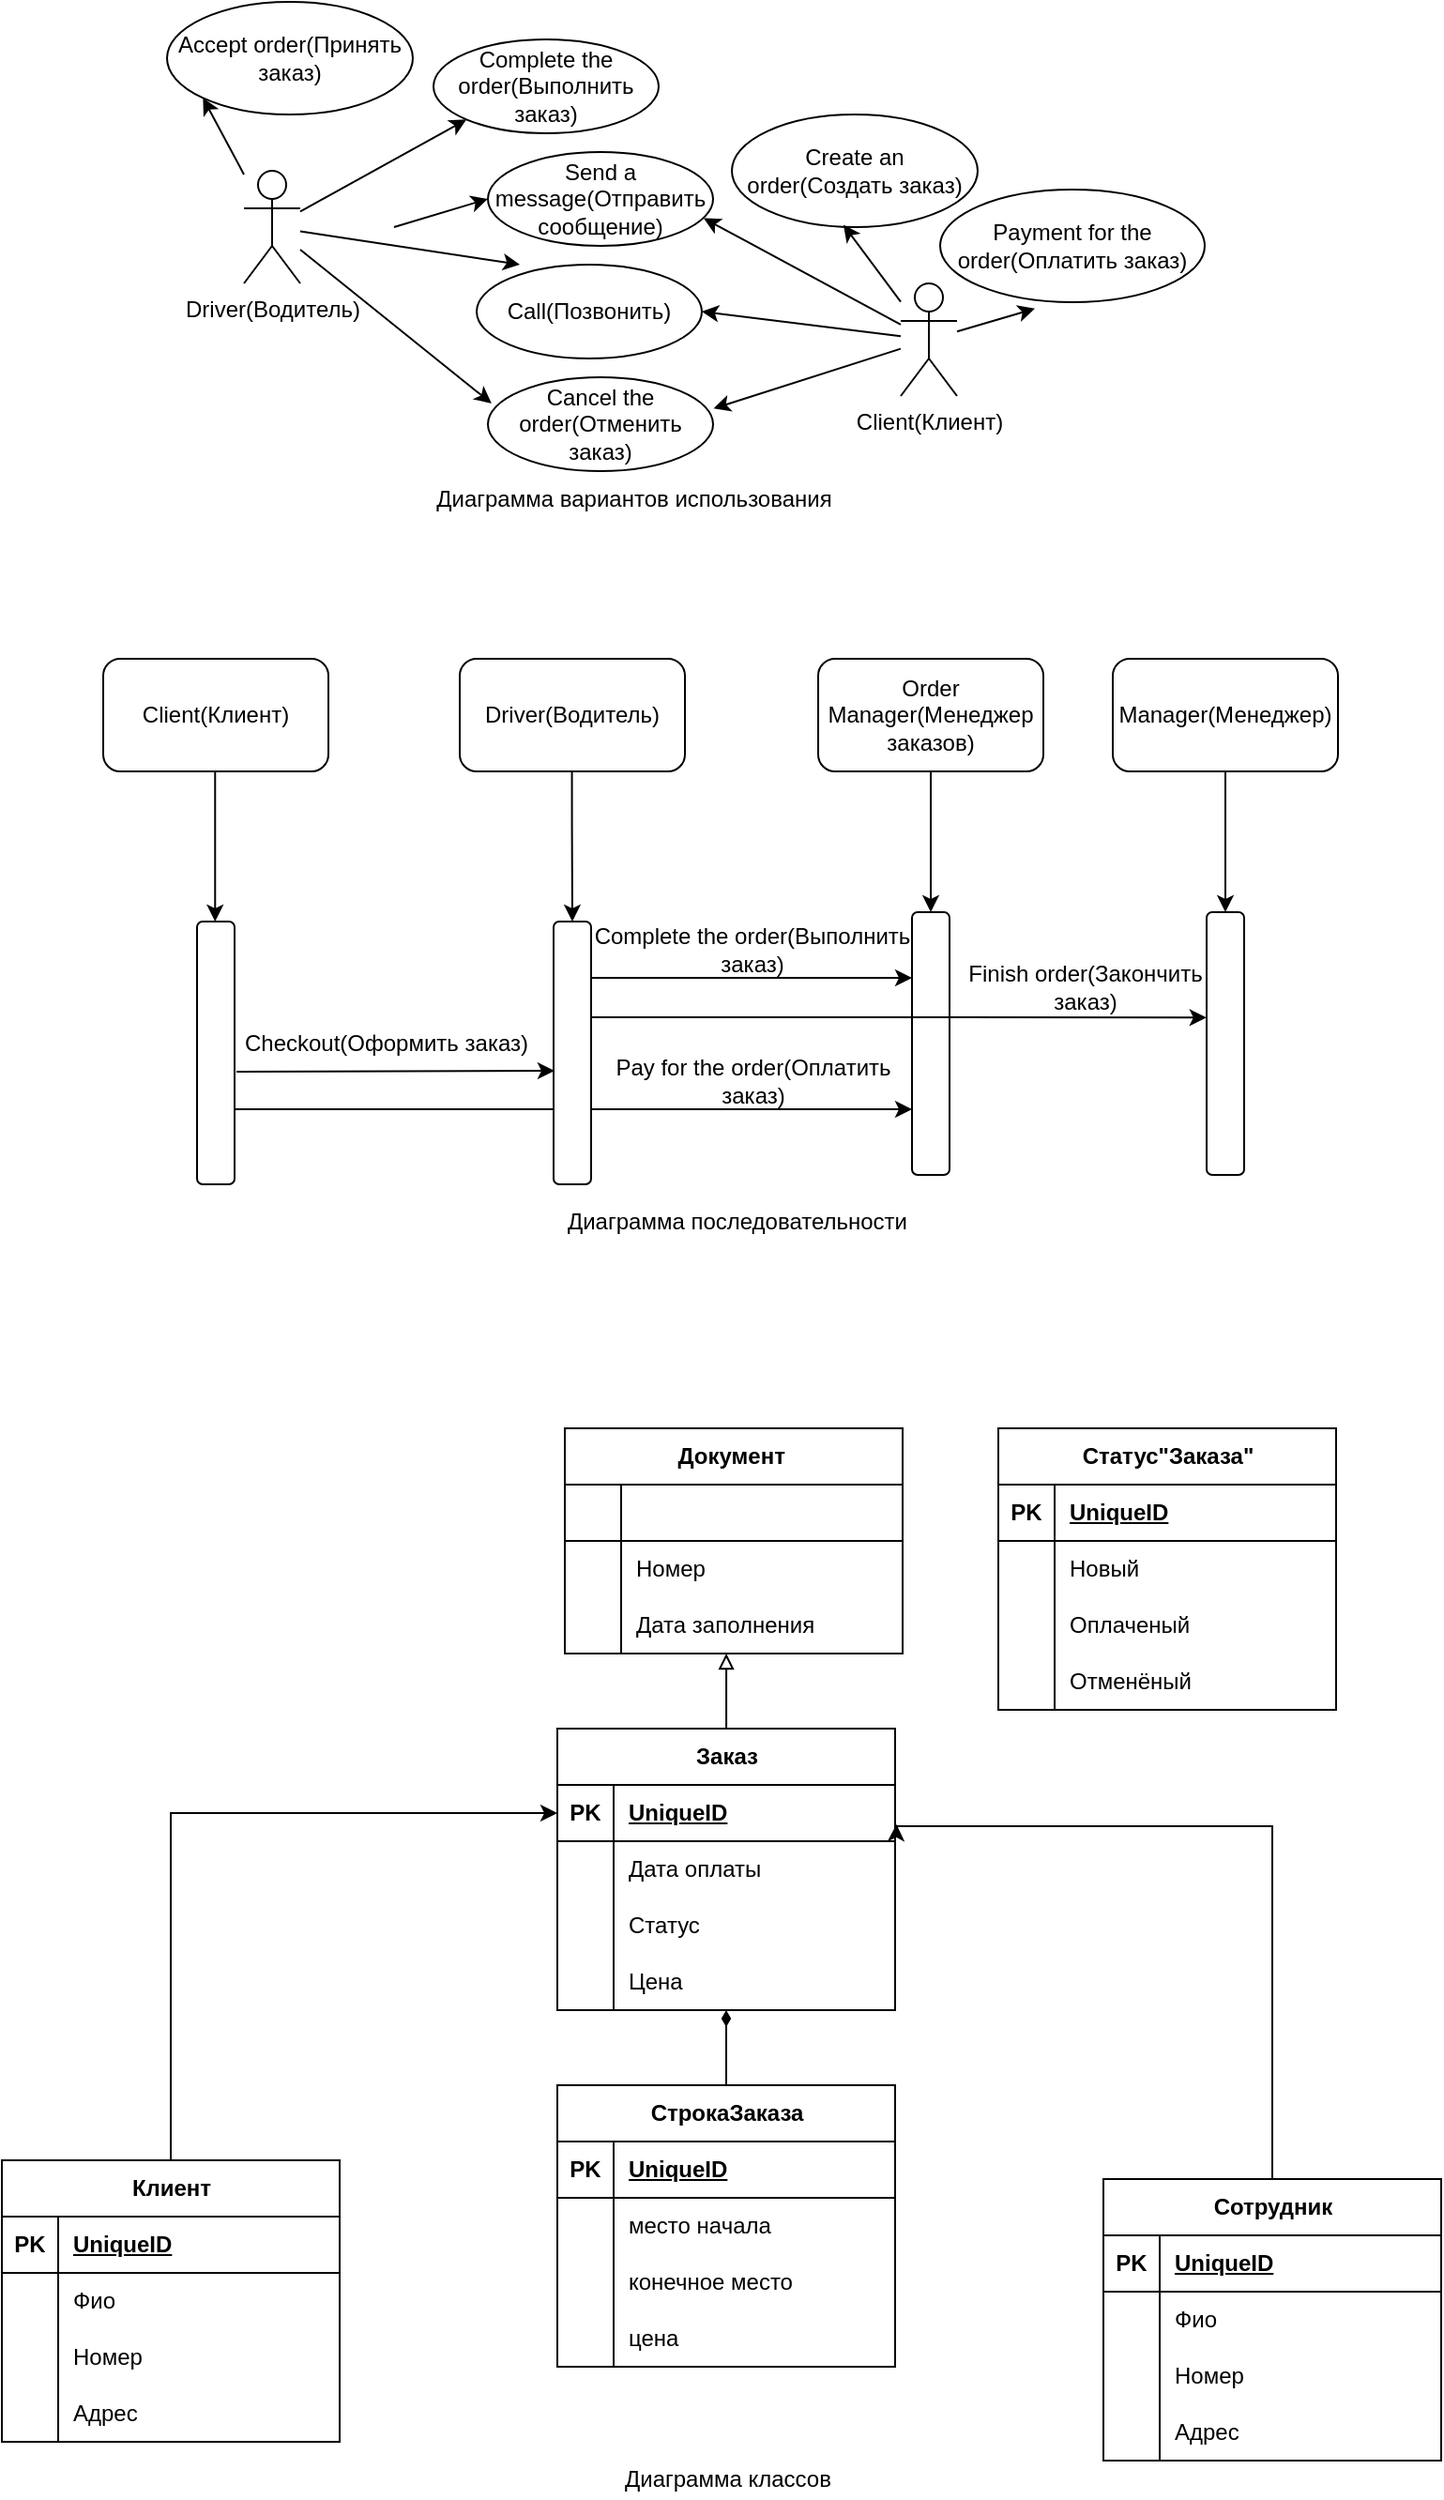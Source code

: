 <mxfile version="22.1.2" type="device">
  <diagram name="Страница — 1" id="RobMiZ-bOQ7rdP7qLN_0">
    <mxGraphModel dx="4200" dy="2264" grid="1" gridSize="10" guides="1" tooltips="1" connect="1" arrows="1" fold="1" page="1" pageScale="1" pageWidth="827" pageHeight="1169" math="0" shadow="0">
      <root>
        <mxCell id="0" />
        <mxCell id="1" parent="0" />
        <mxCell id="x8Sbtwd1SYY9ZmLCzbeD-8" style="rounded=0;orthogonalLoop=1;jettySize=auto;html=1;entryX=0;entryY=0.5;entryDx=0;entryDy=0;" parent="1" target="x8Sbtwd1SYY9ZmLCzbeD-6" edge="1">
          <mxGeometry relative="1" as="geometry">
            <mxPoint x="289" y="200" as="targetPoint" />
            <mxPoint x="239" y="250" as="sourcePoint" />
          </mxGeometry>
        </mxCell>
        <mxCell id="x8Sbtwd1SYY9ZmLCzbeD-10" style="rounded=0;orthogonalLoop=1;jettySize=auto;html=1;entryX=0.192;entryY=0;entryDx=0;entryDy=0;entryPerimeter=0;" parent="1" source="x8Sbtwd1SYY9ZmLCzbeD-1" target="x8Sbtwd1SYY9ZmLCzbeD-7" edge="1">
          <mxGeometry relative="1" as="geometry">
            <mxPoint x="279" y="260" as="targetPoint" />
          </mxGeometry>
        </mxCell>
        <mxCell id="x8Sbtwd1SYY9ZmLCzbeD-14" style="rounded=0;orthogonalLoop=1;jettySize=auto;html=1;entryX=0;entryY=1;entryDx=0;entryDy=0;" parent="1" source="x8Sbtwd1SYY9ZmLCzbeD-1" target="x8Sbtwd1SYY9ZmLCzbeD-13" edge="1">
          <mxGeometry relative="1" as="geometry">
            <mxPoint x="224.0" y="150" as="targetPoint" />
          </mxGeometry>
        </mxCell>
        <mxCell id="x8Sbtwd1SYY9ZmLCzbeD-17" style="rounded=0;orthogonalLoop=1;jettySize=auto;html=1;entryX=0;entryY=1;entryDx=0;entryDy=0;" parent="1" source="x8Sbtwd1SYY9ZmLCzbeD-1" target="x8Sbtwd1SYY9ZmLCzbeD-16" edge="1">
          <mxGeometry relative="1" as="geometry">
            <mxPoint x="224.0" y="120" as="targetPoint" />
          </mxGeometry>
        </mxCell>
        <mxCell id="x8Sbtwd1SYY9ZmLCzbeD-24" style="rounded=0;orthogonalLoop=1;jettySize=auto;html=1;entryX=0.016;entryY=0.278;entryDx=0;entryDy=0;entryPerimeter=0;" parent="1" source="x8Sbtwd1SYY9ZmLCzbeD-1" target="x8Sbtwd1SYY9ZmLCzbeD-22" edge="1">
          <mxGeometry relative="1" as="geometry">
            <mxPoint x="224.0" y="360" as="targetPoint" />
          </mxGeometry>
        </mxCell>
        <mxCell id="x8Sbtwd1SYY9ZmLCzbeD-1" value="Driver(Водитель)" style="shape=umlActor;verticalLabelPosition=bottom;verticalAlign=top;html=1;outlineConnect=0;" parent="1" vertex="1">
          <mxGeometry x="159" y="220" width="30" height="60" as="geometry" />
        </mxCell>
        <mxCell id="x8Sbtwd1SYY9ZmLCzbeD-11" style="rounded=0;orthogonalLoop=1;jettySize=auto;html=1;entryX=1;entryY=0.5;entryDx=0;entryDy=0;" parent="1" source="x8Sbtwd1SYY9ZmLCzbeD-2" target="x8Sbtwd1SYY9ZmLCzbeD-7" edge="1">
          <mxGeometry relative="1" as="geometry">
            <mxPoint x="459" y="320" as="targetPoint" />
          </mxGeometry>
        </mxCell>
        <mxCell id="x8Sbtwd1SYY9ZmLCzbeD-12" style="rounded=0;orthogonalLoop=1;jettySize=auto;html=1;entryX=0.958;entryY=0.705;entryDx=0;entryDy=0;entryPerimeter=0;" parent="1" source="x8Sbtwd1SYY9ZmLCzbeD-2" target="x8Sbtwd1SYY9ZmLCzbeD-6" edge="1">
          <mxGeometry relative="1" as="geometry">
            <mxPoint x="479" y="250" as="targetPoint" />
          </mxGeometry>
        </mxCell>
        <mxCell id="x8Sbtwd1SYY9ZmLCzbeD-21" style="rounded=0;orthogonalLoop=1;jettySize=auto;html=1;entryX=0.358;entryY=1.057;entryDx=0;entryDy=0;entryPerimeter=0;" parent="1" source="x8Sbtwd1SYY9ZmLCzbeD-2" target="x8Sbtwd1SYY9ZmLCzbeD-20" edge="1">
          <mxGeometry relative="1" as="geometry">
            <mxPoint x="599" y="290.0" as="targetPoint" />
          </mxGeometry>
        </mxCell>
        <mxCell id="x8Sbtwd1SYY9ZmLCzbeD-23" style="rounded=0;orthogonalLoop=1;jettySize=auto;html=1;entryX=1.002;entryY=0.333;entryDx=0;entryDy=0;entryPerimeter=0;" parent="1" source="x8Sbtwd1SYY9ZmLCzbeD-2" target="x8Sbtwd1SYY9ZmLCzbeD-22" edge="1">
          <mxGeometry relative="1" as="geometry">
            <mxPoint x="439" y="370" as="targetPoint" />
          </mxGeometry>
        </mxCell>
        <mxCell id="x8Sbtwd1SYY9ZmLCzbeD-2" value="Client(Клиент)" style="shape=umlActor;verticalLabelPosition=bottom;verticalAlign=top;html=1;outlineConnect=0;" parent="1" vertex="1">
          <mxGeometry x="509" y="280" width="30" height="60" as="geometry" />
        </mxCell>
        <mxCell id="x8Sbtwd1SYY9ZmLCzbeD-6" value="Send a message(Отправить сообщение)" style="ellipse;whiteSpace=wrap;html=1;" parent="1" vertex="1">
          <mxGeometry x="289" y="210" width="120" height="50" as="geometry" />
        </mxCell>
        <mxCell id="x8Sbtwd1SYY9ZmLCzbeD-7" value="Call(Позвонить)" style="ellipse;whiteSpace=wrap;html=1;" parent="1" vertex="1">
          <mxGeometry x="283" y="270" width="120" height="50" as="geometry" />
        </mxCell>
        <mxCell id="x8Sbtwd1SYY9ZmLCzbeD-13" value="Complete the order(Выполнить заказ)" style="ellipse;whiteSpace=wrap;html=1;" parent="1" vertex="1">
          <mxGeometry x="260" y="150" width="120" height="50" as="geometry" />
        </mxCell>
        <mxCell id="x8Sbtwd1SYY9ZmLCzbeD-16" value="Accept order(Принять заказ)" style="ellipse;whiteSpace=wrap;html=1;" parent="1" vertex="1">
          <mxGeometry x="118" y="130" width="131" height="60" as="geometry" />
        </mxCell>
        <mxCell id="x8Sbtwd1SYY9ZmLCzbeD-18" value="Create an order(Создать заказ)" style="ellipse;whiteSpace=wrap;html=1;" parent="1" vertex="1">
          <mxGeometry x="419" y="190" width="131" height="60" as="geometry" />
        </mxCell>
        <mxCell id="x8Sbtwd1SYY9ZmLCzbeD-19" style="rounded=0;orthogonalLoop=1;jettySize=auto;html=1;entryX=0.454;entryY=0.98;entryDx=0;entryDy=0;entryPerimeter=0;" parent="1" source="x8Sbtwd1SYY9ZmLCzbeD-2" target="x8Sbtwd1SYY9ZmLCzbeD-18" edge="1">
          <mxGeometry relative="1" as="geometry" />
        </mxCell>
        <mxCell id="x8Sbtwd1SYY9ZmLCzbeD-20" value="Payment for the order(Оплатить заказ)" style="ellipse;whiteSpace=wrap;html=1;" parent="1" vertex="1">
          <mxGeometry x="530" y="230" width="141" height="60" as="geometry" />
        </mxCell>
        <mxCell id="x8Sbtwd1SYY9ZmLCzbeD-22" value="Cancel the order(Отменить заказ)" style="ellipse;whiteSpace=wrap;html=1;" parent="1" vertex="1">
          <mxGeometry x="289" y="330" width="120" height="50" as="geometry" />
        </mxCell>
        <mxCell id="x8Sbtwd1SYY9ZmLCzbeD-25" value="Диаграмма вариантов использования" style="text;html=1;strokeColor=none;fillColor=none;align=center;verticalAlign=middle;whiteSpace=wrap;rounded=0;" parent="1" vertex="1">
          <mxGeometry x="249" y="390" width="236" height="10" as="geometry" />
        </mxCell>
        <mxCell id="x8Sbtwd1SYY9ZmLCzbeD-31" value="Driver(Водитель)" style="rounded=1;whiteSpace=wrap;html=1;" parent="1" vertex="1">
          <mxGeometry x="274" y="480" width="120" height="60" as="geometry" />
        </mxCell>
        <mxCell id="x8Sbtwd1SYY9ZmLCzbeD-35" style="edgeStyle=orthogonalEdgeStyle;rounded=0;orthogonalLoop=1;jettySize=auto;html=1;entryX=0.5;entryY=0;entryDx=0;entryDy=0;" parent="1" edge="1">
          <mxGeometry relative="1" as="geometry">
            <mxPoint x="143.63" y="520" as="sourcePoint" />
            <mxPoint x="143.63" y="620" as="targetPoint" />
          </mxGeometry>
        </mxCell>
        <mxCell id="x8Sbtwd1SYY9ZmLCzbeD-32" value="Client(Клиент)" style="rounded=1;whiteSpace=wrap;html=1;" parent="1" vertex="1">
          <mxGeometry x="84" y="480" width="120" height="60" as="geometry" />
        </mxCell>
        <mxCell id="x8Sbtwd1SYY9ZmLCzbeD-51" style="edgeStyle=orthogonalEdgeStyle;rounded=0;orthogonalLoop=1;jettySize=auto;html=1;entryX=0;entryY=0.75;entryDx=0;entryDy=0;" parent="1" source="x8Sbtwd1SYY9ZmLCzbeD-34" target="x8Sbtwd1SYY9ZmLCzbeD-46" edge="1">
          <mxGeometry relative="1" as="geometry">
            <Array as="points">
              <mxPoint x="245" y="720" />
              <mxPoint x="245" y="720" />
            </Array>
          </mxGeometry>
        </mxCell>
        <mxCell id="x8Sbtwd1SYY9ZmLCzbeD-34" value="" style="rounded=1;whiteSpace=wrap;html=1;" parent="1" vertex="1">
          <mxGeometry x="134" y="620" width="20" height="140" as="geometry" />
        </mxCell>
        <mxCell id="x8Sbtwd1SYY9ZmLCzbeD-36" value="" style="endArrow=classic;html=1;rounded=0;entryX=0.023;entryY=0.568;entryDx=0;entryDy=0;entryPerimeter=0;" parent="1" target="x8Sbtwd1SYY9ZmLCzbeD-39" edge="1">
          <mxGeometry width="50" height="50" relative="1" as="geometry">
            <mxPoint x="155" y="700" as="sourcePoint" />
            <mxPoint x="245" y="700" as="targetPoint" />
          </mxGeometry>
        </mxCell>
        <mxCell id="x8Sbtwd1SYY9ZmLCzbeD-37" value="Checkout(Оформить заказ)" style="text;html=1;strokeColor=none;fillColor=none;align=center;verticalAlign=middle;whiteSpace=wrap;rounded=0;" parent="1" vertex="1">
          <mxGeometry x="135" y="670" width="200" height="30" as="geometry" />
        </mxCell>
        <mxCell id="x8Sbtwd1SYY9ZmLCzbeD-38" style="edgeStyle=orthogonalEdgeStyle;rounded=0;orthogonalLoop=1;jettySize=auto;html=1;" parent="1" edge="1">
          <mxGeometry relative="1" as="geometry">
            <mxPoint x="333.78" y="540" as="sourcePoint" />
            <mxPoint x="334" y="620" as="targetPoint" />
            <Array as="points">
              <mxPoint x="334.15" y="570" />
              <mxPoint x="334.15" y="570" />
            </Array>
          </mxGeometry>
        </mxCell>
        <mxCell id="x8Sbtwd1SYY9ZmLCzbeD-49" style="edgeStyle=orthogonalEdgeStyle;rounded=0;orthogonalLoop=1;jettySize=auto;html=1;entryX=0;entryY=0.25;entryDx=0;entryDy=0;" parent="1" source="x8Sbtwd1SYY9ZmLCzbeD-39" target="x8Sbtwd1SYY9ZmLCzbeD-46" edge="1">
          <mxGeometry relative="1" as="geometry">
            <Array as="points">
              <mxPoint x="385" y="650" />
              <mxPoint x="385" y="650" />
            </Array>
          </mxGeometry>
        </mxCell>
        <mxCell id="x8Sbtwd1SYY9ZmLCzbeD-39" value="" style="rounded=1;whiteSpace=wrap;html=1;" parent="1" vertex="1">
          <mxGeometry x="324" y="620" width="20" height="140" as="geometry" />
        </mxCell>
        <mxCell id="x8Sbtwd1SYY9ZmLCzbeD-47" style="edgeStyle=orthogonalEdgeStyle;rounded=0;orthogonalLoop=1;jettySize=auto;html=1;exitX=0.5;exitY=1;exitDx=0;exitDy=0;entryX=0.5;entryY=0;entryDx=0;entryDy=0;" parent="1" source="x8Sbtwd1SYY9ZmLCzbeD-45" target="x8Sbtwd1SYY9ZmLCzbeD-46" edge="1">
          <mxGeometry relative="1" as="geometry" />
        </mxCell>
        <mxCell id="x8Sbtwd1SYY9ZmLCzbeD-45" value="Order&lt;br&gt;Manager(Менеджер заказов)" style="rounded=1;whiteSpace=wrap;html=1;" parent="1" vertex="1">
          <mxGeometry x="465" y="480" width="120" height="60" as="geometry" />
        </mxCell>
        <mxCell id="x8Sbtwd1SYY9ZmLCzbeD-46" value="" style="rounded=1;whiteSpace=wrap;html=1;" parent="1" vertex="1">
          <mxGeometry x="515" y="615" width="20" height="140" as="geometry" />
        </mxCell>
        <mxCell id="x8Sbtwd1SYY9ZmLCzbeD-50" value="Complete the order(Выполнить заказ)" style="text;html=1;strokeColor=none;fillColor=none;align=center;verticalAlign=middle;whiteSpace=wrap;rounded=0;" parent="1" vertex="1">
          <mxGeometry x="335" y="630" width="190" height="10" as="geometry" />
        </mxCell>
        <mxCell id="x8Sbtwd1SYY9ZmLCzbeD-52" value="Pay for the order(Оплатить заказ)" style="text;html=1;strokeColor=none;fillColor=none;align=center;verticalAlign=middle;whiteSpace=wrap;rounded=0;" parent="1" vertex="1">
          <mxGeometry x="352.5" y="690" width="155" height="30" as="geometry" />
        </mxCell>
        <mxCell id="x8Sbtwd1SYY9ZmLCzbeD-56" style="edgeStyle=orthogonalEdgeStyle;rounded=0;orthogonalLoop=1;jettySize=auto;html=1;entryX=0.5;entryY=0;entryDx=0;entryDy=0;" parent="1" source="x8Sbtwd1SYY9ZmLCzbeD-54" target="x8Sbtwd1SYY9ZmLCzbeD-55" edge="1">
          <mxGeometry relative="1" as="geometry" />
        </mxCell>
        <mxCell id="x8Sbtwd1SYY9ZmLCzbeD-54" value="Manager(Менеджер)" style="rounded=1;whiteSpace=wrap;html=1;" parent="1" vertex="1">
          <mxGeometry x="622" y="480" width="120" height="60" as="geometry" />
        </mxCell>
        <mxCell id="x8Sbtwd1SYY9ZmLCzbeD-55" value="" style="rounded=1;whiteSpace=wrap;html=1;" parent="1" vertex="1">
          <mxGeometry x="672" y="615" width="20" height="140" as="geometry" />
        </mxCell>
        <mxCell id="x8Sbtwd1SYY9ZmLCzbeD-57" style="edgeStyle=orthogonalEdgeStyle;rounded=0;orthogonalLoop=1;jettySize=auto;html=1;entryX=-0.006;entryY=0.401;entryDx=0;entryDy=0;entryPerimeter=0;" parent="1" source="x8Sbtwd1SYY9ZmLCzbeD-39" target="x8Sbtwd1SYY9ZmLCzbeD-55" edge="1">
          <mxGeometry relative="1" as="geometry">
            <Array as="points">
              <mxPoint x="435" y="671" />
              <mxPoint x="435" y="671" />
            </Array>
          </mxGeometry>
        </mxCell>
        <mxCell id="x8Sbtwd1SYY9ZmLCzbeD-58" value="Finish order(Закончить заказ)" style="text;html=1;strokeColor=none;fillColor=none;align=center;verticalAlign=middle;whiteSpace=wrap;rounded=0;glass=1;" parent="1" vertex="1">
          <mxGeometry x="535" y="640" width="145" height="30" as="geometry" />
        </mxCell>
        <mxCell id="x8Sbtwd1SYY9ZmLCzbeD-59" value="Диаграмма последовательности" style="text;html=1;strokeColor=none;fillColor=none;align=center;verticalAlign=middle;whiteSpace=wrap;rounded=0;" parent="1" vertex="1">
          <mxGeometry x="319" y="770" width="206" height="20" as="geometry" />
        </mxCell>
        <mxCell id="qioooKegiHrKWsFBJClK-1" value="Документ&amp;nbsp;" style="shape=table;startSize=30;container=1;collapsible=1;childLayout=tableLayout;fixedRows=1;rowLines=0;fontStyle=1;align=center;resizeLast=1;html=1;" vertex="1" parent="1">
          <mxGeometry x="330" y="890" width="180" height="120" as="geometry" />
        </mxCell>
        <mxCell id="qioooKegiHrKWsFBJClK-2" value="" style="shape=tableRow;horizontal=0;startSize=0;swimlaneHead=0;swimlaneBody=0;fillColor=none;collapsible=0;dropTarget=0;points=[[0,0.5],[1,0.5]];portConstraint=eastwest;top=0;left=0;right=0;bottom=1;" vertex="1" parent="qioooKegiHrKWsFBJClK-1">
          <mxGeometry y="30" width="180" height="30" as="geometry" />
        </mxCell>
        <mxCell id="qioooKegiHrKWsFBJClK-3" value="" style="shape=partialRectangle;connectable=0;fillColor=none;top=0;left=0;bottom=0;right=0;fontStyle=1;overflow=hidden;whiteSpace=wrap;html=1;" vertex="1" parent="qioooKegiHrKWsFBJClK-2">
          <mxGeometry width="30" height="30" as="geometry">
            <mxRectangle width="30" height="30" as="alternateBounds" />
          </mxGeometry>
        </mxCell>
        <mxCell id="qioooKegiHrKWsFBJClK-4" value="" style="shape=partialRectangle;connectable=0;fillColor=none;top=0;left=0;bottom=0;right=0;align=left;spacingLeft=6;fontStyle=5;overflow=hidden;whiteSpace=wrap;html=1;" vertex="1" parent="qioooKegiHrKWsFBJClK-2">
          <mxGeometry x="30" width="150" height="30" as="geometry">
            <mxRectangle width="150" height="30" as="alternateBounds" />
          </mxGeometry>
        </mxCell>
        <mxCell id="qioooKegiHrKWsFBJClK-8" value="" style="shape=tableRow;horizontal=0;startSize=0;swimlaneHead=0;swimlaneBody=0;fillColor=none;collapsible=0;dropTarget=0;points=[[0,0.5],[1,0.5]];portConstraint=eastwest;top=0;left=0;right=0;bottom=0;" vertex="1" parent="qioooKegiHrKWsFBJClK-1">
          <mxGeometry y="60" width="180" height="30" as="geometry" />
        </mxCell>
        <mxCell id="qioooKegiHrKWsFBJClK-9" value="" style="shape=partialRectangle;connectable=0;fillColor=none;top=0;left=0;bottom=0;right=0;editable=1;overflow=hidden;whiteSpace=wrap;html=1;" vertex="1" parent="qioooKegiHrKWsFBJClK-8">
          <mxGeometry width="30" height="30" as="geometry">
            <mxRectangle width="30" height="30" as="alternateBounds" />
          </mxGeometry>
        </mxCell>
        <mxCell id="qioooKegiHrKWsFBJClK-10" value="Номер" style="shape=partialRectangle;connectable=0;fillColor=none;top=0;left=0;bottom=0;right=0;align=left;spacingLeft=6;overflow=hidden;whiteSpace=wrap;html=1;" vertex="1" parent="qioooKegiHrKWsFBJClK-8">
          <mxGeometry x="30" width="150" height="30" as="geometry">
            <mxRectangle width="150" height="30" as="alternateBounds" />
          </mxGeometry>
        </mxCell>
        <mxCell id="qioooKegiHrKWsFBJClK-11" value="" style="shape=tableRow;horizontal=0;startSize=0;swimlaneHead=0;swimlaneBody=0;fillColor=none;collapsible=0;dropTarget=0;points=[[0,0.5],[1,0.5]];portConstraint=eastwest;top=0;left=0;right=0;bottom=0;" vertex="1" parent="qioooKegiHrKWsFBJClK-1">
          <mxGeometry y="90" width="180" height="30" as="geometry" />
        </mxCell>
        <mxCell id="qioooKegiHrKWsFBJClK-12" value="" style="shape=partialRectangle;connectable=0;fillColor=none;top=0;left=0;bottom=0;right=0;editable=1;overflow=hidden;whiteSpace=wrap;html=1;" vertex="1" parent="qioooKegiHrKWsFBJClK-11">
          <mxGeometry width="30" height="30" as="geometry">
            <mxRectangle width="30" height="30" as="alternateBounds" />
          </mxGeometry>
        </mxCell>
        <mxCell id="qioooKegiHrKWsFBJClK-13" value="Дата заполнения" style="shape=partialRectangle;connectable=0;fillColor=none;top=0;left=0;bottom=0;right=0;align=left;spacingLeft=6;overflow=hidden;whiteSpace=wrap;html=1;" vertex="1" parent="qioooKegiHrKWsFBJClK-11">
          <mxGeometry x="30" width="150" height="30" as="geometry">
            <mxRectangle width="150" height="30" as="alternateBounds" />
          </mxGeometry>
        </mxCell>
        <mxCell id="qioooKegiHrKWsFBJClK-14" value="Заказ" style="shape=table;startSize=30;container=1;collapsible=1;childLayout=tableLayout;fixedRows=1;rowLines=0;fontStyle=1;align=center;resizeLast=1;html=1;" vertex="1" parent="1">
          <mxGeometry x="326" y="1050" width="180" height="150" as="geometry" />
        </mxCell>
        <mxCell id="qioooKegiHrKWsFBJClK-15" value="" style="shape=tableRow;horizontal=0;startSize=0;swimlaneHead=0;swimlaneBody=0;fillColor=none;collapsible=0;dropTarget=0;points=[[0,0.5],[1,0.5]];portConstraint=eastwest;top=0;left=0;right=0;bottom=1;" vertex="1" parent="qioooKegiHrKWsFBJClK-14">
          <mxGeometry y="30" width="180" height="30" as="geometry" />
        </mxCell>
        <mxCell id="qioooKegiHrKWsFBJClK-16" value="PK" style="shape=partialRectangle;connectable=0;fillColor=none;top=0;left=0;bottom=0;right=0;fontStyle=1;overflow=hidden;whiteSpace=wrap;html=1;" vertex="1" parent="qioooKegiHrKWsFBJClK-15">
          <mxGeometry width="30" height="30" as="geometry">
            <mxRectangle width="30" height="30" as="alternateBounds" />
          </mxGeometry>
        </mxCell>
        <mxCell id="qioooKegiHrKWsFBJClK-17" value="UniqueID" style="shape=partialRectangle;connectable=0;fillColor=none;top=0;left=0;bottom=0;right=0;align=left;spacingLeft=6;fontStyle=5;overflow=hidden;whiteSpace=wrap;html=1;" vertex="1" parent="qioooKegiHrKWsFBJClK-15">
          <mxGeometry x="30" width="150" height="30" as="geometry">
            <mxRectangle width="150" height="30" as="alternateBounds" />
          </mxGeometry>
        </mxCell>
        <mxCell id="qioooKegiHrKWsFBJClK-18" value="" style="shape=tableRow;horizontal=0;startSize=0;swimlaneHead=0;swimlaneBody=0;fillColor=none;collapsible=0;dropTarget=0;points=[[0,0.5],[1,0.5]];portConstraint=eastwest;top=0;left=0;right=0;bottom=0;" vertex="1" parent="qioooKegiHrKWsFBJClK-14">
          <mxGeometry y="60" width="180" height="30" as="geometry" />
        </mxCell>
        <mxCell id="qioooKegiHrKWsFBJClK-19" value="" style="shape=partialRectangle;connectable=0;fillColor=none;top=0;left=0;bottom=0;right=0;editable=1;overflow=hidden;whiteSpace=wrap;html=1;" vertex="1" parent="qioooKegiHrKWsFBJClK-18">
          <mxGeometry width="30" height="30" as="geometry">
            <mxRectangle width="30" height="30" as="alternateBounds" />
          </mxGeometry>
        </mxCell>
        <mxCell id="qioooKegiHrKWsFBJClK-20" value="Дата оплаты" style="shape=partialRectangle;connectable=0;fillColor=none;top=0;left=0;bottom=0;right=0;align=left;spacingLeft=6;overflow=hidden;whiteSpace=wrap;html=1;" vertex="1" parent="qioooKegiHrKWsFBJClK-18">
          <mxGeometry x="30" width="150" height="30" as="geometry">
            <mxRectangle width="150" height="30" as="alternateBounds" />
          </mxGeometry>
        </mxCell>
        <mxCell id="qioooKegiHrKWsFBJClK-21" value="" style="shape=tableRow;horizontal=0;startSize=0;swimlaneHead=0;swimlaneBody=0;fillColor=none;collapsible=0;dropTarget=0;points=[[0,0.5],[1,0.5]];portConstraint=eastwest;top=0;left=0;right=0;bottom=0;" vertex="1" parent="qioooKegiHrKWsFBJClK-14">
          <mxGeometry y="90" width="180" height="30" as="geometry" />
        </mxCell>
        <mxCell id="qioooKegiHrKWsFBJClK-22" value="" style="shape=partialRectangle;connectable=0;fillColor=none;top=0;left=0;bottom=0;right=0;editable=1;overflow=hidden;whiteSpace=wrap;html=1;" vertex="1" parent="qioooKegiHrKWsFBJClK-21">
          <mxGeometry width="30" height="30" as="geometry">
            <mxRectangle width="30" height="30" as="alternateBounds" />
          </mxGeometry>
        </mxCell>
        <mxCell id="qioooKegiHrKWsFBJClK-23" value="Статус" style="shape=partialRectangle;connectable=0;fillColor=none;top=0;left=0;bottom=0;right=0;align=left;spacingLeft=6;overflow=hidden;whiteSpace=wrap;html=1;" vertex="1" parent="qioooKegiHrKWsFBJClK-21">
          <mxGeometry x="30" width="150" height="30" as="geometry">
            <mxRectangle width="150" height="30" as="alternateBounds" />
          </mxGeometry>
        </mxCell>
        <mxCell id="qioooKegiHrKWsFBJClK-24" value="" style="shape=tableRow;horizontal=0;startSize=0;swimlaneHead=0;swimlaneBody=0;fillColor=none;collapsible=0;dropTarget=0;points=[[0,0.5],[1,0.5]];portConstraint=eastwest;top=0;left=0;right=0;bottom=0;" vertex="1" parent="qioooKegiHrKWsFBJClK-14">
          <mxGeometry y="120" width="180" height="30" as="geometry" />
        </mxCell>
        <mxCell id="qioooKegiHrKWsFBJClK-25" value="" style="shape=partialRectangle;connectable=0;fillColor=none;top=0;left=0;bottom=0;right=0;editable=1;overflow=hidden;whiteSpace=wrap;html=1;" vertex="1" parent="qioooKegiHrKWsFBJClK-24">
          <mxGeometry width="30" height="30" as="geometry">
            <mxRectangle width="30" height="30" as="alternateBounds" />
          </mxGeometry>
        </mxCell>
        <mxCell id="qioooKegiHrKWsFBJClK-26" value="Цена" style="shape=partialRectangle;connectable=0;fillColor=none;top=0;left=0;bottom=0;right=0;align=left;spacingLeft=6;overflow=hidden;whiteSpace=wrap;html=1;" vertex="1" parent="qioooKegiHrKWsFBJClK-24">
          <mxGeometry x="30" width="150" height="30" as="geometry">
            <mxRectangle width="150" height="30" as="alternateBounds" />
          </mxGeometry>
        </mxCell>
        <mxCell id="qioooKegiHrKWsFBJClK-27" value="Статус&quot;Заказа&quot;" style="shape=table;startSize=30;container=1;collapsible=1;childLayout=tableLayout;fixedRows=1;rowLines=0;fontStyle=1;align=center;resizeLast=1;html=1;" vertex="1" parent="1">
          <mxGeometry x="561" y="890" width="180" height="150" as="geometry" />
        </mxCell>
        <mxCell id="qioooKegiHrKWsFBJClK-28" value="" style="shape=tableRow;horizontal=0;startSize=0;swimlaneHead=0;swimlaneBody=0;fillColor=none;collapsible=0;dropTarget=0;points=[[0,0.5],[1,0.5]];portConstraint=eastwest;top=0;left=0;right=0;bottom=1;" vertex="1" parent="qioooKegiHrKWsFBJClK-27">
          <mxGeometry y="30" width="180" height="30" as="geometry" />
        </mxCell>
        <mxCell id="qioooKegiHrKWsFBJClK-29" value="PK" style="shape=partialRectangle;connectable=0;fillColor=none;top=0;left=0;bottom=0;right=0;fontStyle=1;overflow=hidden;whiteSpace=wrap;html=1;" vertex="1" parent="qioooKegiHrKWsFBJClK-28">
          <mxGeometry width="30" height="30" as="geometry">
            <mxRectangle width="30" height="30" as="alternateBounds" />
          </mxGeometry>
        </mxCell>
        <mxCell id="qioooKegiHrKWsFBJClK-30" value="UniqueID" style="shape=partialRectangle;connectable=0;fillColor=none;top=0;left=0;bottom=0;right=0;align=left;spacingLeft=6;fontStyle=5;overflow=hidden;whiteSpace=wrap;html=1;" vertex="1" parent="qioooKegiHrKWsFBJClK-28">
          <mxGeometry x="30" width="150" height="30" as="geometry">
            <mxRectangle width="150" height="30" as="alternateBounds" />
          </mxGeometry>
        </mxCell>
        <mxCell id="qioooKegiHrKWsFBJClK-31" value="" style="shape=tableRow;horizontal=0;startSize=0;swimlaneHead=0;swimlaneBody=0;fillColor=none;collapsible=0;dropTarget=0;points=[[0,0.5],[1,0.5]];portConstraint=eastwest;top=0;left=0;right=0;bottom=0;" vertex="1" parent="qioooKegiHrKWsFBJClK-27">
          <mxGeometry y="60" width="180" height="30" as="geometry" />
        </mxCell>
        <mxCell id="qioooKegiHrKWsFBJClK-32" value="" style="shape=partialRectangle;connectable=0;fillColor=none;top=0;left=0;bottom=0;right=0;editable=1;overflow=hidden;whiteSpace=wrap;html=1;" vertex="1" parent="qioooKegiHrKWsFBJClK-31">
          <mxGeometry width="30" height="30" as="geometry">
            <mxRectangle width="30" height="30" as="alternateBounds" />
          </mxGeometry>
        </mxCell>
        <mxCell id="qioooKegiHrKWsFBJClK-33" value="Новый" style="shape=partialRectangle;connectable=0;fillColor=none;top=0;left=0;bottom=0;right=0;align=left;spacingLeft=6;overflow=hidden;whiteSpace=wrap;html=1;" vertex="1" parent="qioooKegiHrKWsFBJClK-31">
          <mxGeometry x="30" width="150" height="30" as="geometry">
            <mxRectangle width="150" height="30" as="alternateBounds" />
          </mxGeometry>
        </mxCell>
        <mxCell id="qioooKegiHrKWsFBJClK-34" value="" style="shape=tableRow;horizontal=0;startSize=0;swimlaneHead=0;swimlaneBody=0;fillColor=none;collapsible=0;dropTarget=0;points=[[0,0.5],[1,0.5]];portConstraint=eastwest;top=0;left=0;right=0;bottom=0;" vertex="1" parent="qioooKegiHrKWsFBJClK-27">
          <mxGeometry y="90" width="180" height="30" as="geometry" />
        </mxCell>
        <mxCell id="qioooKegiHrKWsFBJClK-35" value="" style="shape=partialRectangle;connectable=0;fillColor=none;top=0;left=0;bottom=0;right=0;editable=1;overflow=hidden;whiteSpace=wrap;html=1;" vertex="1" parent="qioooKegiHrKWsFBJClK-34">
          <mxGeometry width="30" height="30" as="geometry">
            <mxRectangle width="30" height="30" as="alternateBounds" />
          </mxGeometry>
        </mxCell>
        <mxCell id="qioooKegiHrKWsFBJClK-36" value="Оплаченый" style="shape=partialRectangle;connectable=0;fillColor=none;top=0;left=0;bottom=0;right=0;align=left;spacingLeft=6;overflow=hidden;whiteSpace=wrap;html=1;" vertex="1" parent="qioooKegiHrKWsFBJClK-34">
          <mxGeometry x="30" width="150" height="30" as="geometry">
            <mxRectangle width="150" height="30" as="alternateBounds" />
          </mxGeometry>
        </mxCell>
        <mxCell id="qioooKegiHrKWsFBJClK-37" value="" style="shape=tableRow;horizontal=0;startSize=0;swimlaneHead=0;swimlaneBody=0;fillColor=none;collapsible=0;dropTarget=0;points=[[0,0.5],[1,0.5]];portConstraint=eastwest;top=0;left=0;right=0;bottom=0;" vertex="1" parent="qioooKegiHrKWsFBJClK-27">
          <mxGeometry y="120" width="180" height="30" as="geometry" />
        </mxCell>
        <mxCell id="qioooKegiHrKWsFBJClK-38" value="" style="shape=partialRectangle;connectable=0;fillColor=none;top=0;left=0;bottom=0;right=0;editable=1;overflow=hidden;whiteSpace=wrap;html=1;" vertex="1" parent="qioooKegiHrKWsFBJClK-37">
          <mxGeometry width="30" height="30" as="geometry">
            <mxRectangle width="30" height="30" as="alternateBounds" />
          </mxGeometry>
        </mxCell>
        <mxCell id="qioooKegiHrKWsFBJClK-39" value="Отменёный" style="shape=partialRectangle;connectable=0;fillColor=none;top=0;left=0;bottom=0;right=0;align=left;spacingLeft=6;overflow=hidden;whiteSpace=wrap;html=1;" vertex="1" parent="qioooKegiHrKWsFBJClK-37">
          <mxGeometry x="30" width="150" height="30" as="geometry">
            <mxRectangle width="150" height="30" as="alternateBounds" />
          </mxGeometry>
        </mxCell>
        <mxCell id="qioooKegiHrKWsFBJClK-94" style="rounded=0;orthogonalLoop=1;jettySize=auto;html=1;endArrow=diamondThin;endFill=1;" edge="1" parent="1" source="qioooKegiHrKWsFBJClK-52" target="qioooKegiHrKWsFBJClK-24">
          <mxGeometry relative="1" as="geometry">
            <mxPoint x="416" y="1210" as="targetPoint" />
          </mxGeometry>
        </mxCell>
        <mxCell id="qioooKegiHrKWsFBJClK-52" value="СтрокаЗаказа" style="shape=table;startSize=30;container=1;collapsible=1;childLayout=tableLayout;fixedRows=1;rowLines=0;fontStyle=1;align=center;resizeLast=1;html=1;" vertex="1" parent="1">
          <mxGeometry x="326" y="1240" width="180" height="150" as="geometry" />
        </mxCell>
        <mxCell id="qioooKegiHrKWsFBJClK-53" value="" style="shape=tableRow;horizontal=0;startSize=0;swimlaneHead=0;swimlaneBody=0;fillColor=none;collapsible=0;dropTarget=0;points=[[0,0.5],[1,0.5]];portConstraint=eastwest;top=0;left=0;right=0;bottom=1;" vertex="1" parent="qioooKegiHrKWsFBJClK-52">
          <mxGeometry y="30" width="180" height="30" as="geometry" />
        </mxCell>
        <mxCell id="qioooKegiHrKWsFBJClK-54" value="PK" style="shape=partialRectangle;connectable=0;fillColor=none;top=0;left=0;bottom=0;right=0;fontStyle=1;overflow=hidden;whiteSpace=wrap;html=1;" vertex="1" parent="qioooKegiHrKWsFBJClK-53">
          <mxGeometry width="30" height="30" as="geometry">
            <mxRectangle width="30" height="30" as="alternateBounds" />
          </mxGeometry>
        </mxCell>
        <mxCell id="qioooKegiHrKWsFBJClK-55" value="UniqueID" style="shape=partialRectangle;connectable=0;fillColor=none;top=0;left=0;bottom=0;right=0;align=left;spacingLeft=6;fontStyle=5;overflow=hidden;whiteSpace=wrap;html=1;" vertex="1" parent="qioooKegiHrKWsFBJClK-53">
          <mxGeometry x="30" width="150" height="30" as="geometry">
            <mxRectangle width="150" height="30" as="alternateBounds" />
          </mxGeometry>
        </mxCell>
        <mxCell id="qioooKegiHrKWsFBJClK-56" value="" style="shape=tableRow;horizontal=0;startSize=0;swimlaneHead=0;swimlaneBody=0;fillColor=none;collapsible=0;dropTarget=0;points=[[0,0.5],[1,0.5]];portConstraint=eastwest;top=0;left=0;right=0;bottom=0;" vertex="1" parent="qioooKegiHrKWsFBJClK-52">
          <mxGeometry y="60" width="180" height="30" as="geometry" />
        </mxCell>
        <mxCell id="qioooKegiHrKWsFBJClK-57" value="" style="shape=partialRectangle;connectable=0;fillColor=none;top=0;left=0;bottom=0;right=0;editable=1;overflow=hidden;whiteSpace=wrap;html=1;" vertex="1" parent="qioooKegiHrKWsFBJClK-56">
          <mxGeometry width="30" height="30" as="geometry">
            <mxRectangle width="30" height="30" as="alternateBounds" />
          </mxGeometry>
        </mxCell>
        <mxCell id="qioooKegiHrKWsFBJClK-58" value="место начала" style="shape=partialRectangle;connectable=0;fillColor=none;top=0;left=0;bottom=0;right=0;align=left;spacingLeft=6;overflow=hidden;whiteSpace=wrap;html=1;" vertex="1" parent="qioooKegiHrKWsFBJClK-56">
          <mxGeometry x="30" width="150" height="30" as="geometry">
            <mxRectangle width="150" height="30" as="alternateBounds" />
          </mxGeometry>
        </mxCell>
        <mxCell id="qioooKegiHrKWsFBJClK-59" value="" style="shape=tableRow;horizontal=0;startSize=0;swimlaneHead=0;swimlaneBody=0;fillColor=none;collapsible=0;dropTarget=0;points=[[0,0.5],[1,0.5]];portConstraint=eastwest;top=0;left=0;right=0;bottom=0;" vertex="1" parent="qioooKegiHrKWsFBJClK-52">
          <mxGeometry y="90" width="180" height="30" as="geometry" />
        </mxCell>
        <mxCell id="qioooKegiHrKWsFBJClK-60" value="" style="shape=partialRectangle;connectable=0;fillColor=none;top=0;left=0;bottom=0;right=0;editable=1;overflow=hidden;whiteSpace=wrap;html=1;" vertex="1" parent="qioooKegiHrKWsFBJClK-59">
          <mxGeometry width="30" height="30" as="geometry">
            <mxRectangle width="30" height="30" as="alternateBounds" />
          </mxGeometry>
        </mxCell>
        <mxCell id="qioooKegiHrKWsFBJClK-61" value="конечное место" style="shape=partialRectangle;connectable=0;fillColor=none;top=0;left=0;bottom=0;right=0;align=left;spacingLeft=6;overflow=hidden;whiteSpace=wrap;html=1;" vertex="1" parent="qioooKegiHrKWsFBJClK-59">
          <mxGeometry x="30" width="150" height="30" as="geometry">
            <mxRectangle width="150" height="30" as="alternateBounds" />
          </mxGeometry>
        </mxCell>
        <mxCell id="qioooKegiHrKWsFBJClK-62" value="" style="shape=tableRow;horizontal=0;startSize=0;swimlaneHead=0;swimlaneBody=0;fillColor=none;collapsible=0;dropTarget=0;points=[[0,0.5],[1,0.5]];portConstraint=eastwest;top=0;left=0;right=0;bottom=0;" vertex="1" parent="qioooKegiHrKWsFBJClK-52">
          <mxGeometry y="120" width="180" height="30" as="geometry" />
        </mxCell>
        <mxCell id="qioooKegiHrKWsFBJClK-63" value="" style="shape=partialRectangle;connectable=0;fillColor=none;top=0;left=0;bottom=0;right=0;editable=1;overflow=hidden;whiteSpace=wrap;html=1;" vertex="1" parent="qioooKegiHrKWsFBJClK-62">
          <mxGeometry width="30" height="30" as="geometry">
            <mxRectangle width="30" height="30" as="alternateBounds" />
          </mxGeometry>
        </mxCell>
        <mxCell id="qioooKegiHrKWsFBJClK-64" value="цена" style="shape=partialRectangle;connectable=0;fillColor=none;top=0;left=0;bottom=0;right=0;align=left;spacingLeft=6;overflow=hidden;whiteSpace=wrap;html=1;" vertex="1" parent="qioooKegiHrKWsFBJClK-62">
          <mxGeometry x="30" width="150" height="30" as="geometry">
            <mxRectangle width="150" height="30" as="alternateBounds" />
          </mxGeometry>
        </mxCell>
        <mxCell id="qioooKegiHrKWsFBJClK-111" style="edgeStyle=orthogonalEdgeStyle;rounded=0;orthogonalLoop=1;jettySize=auto;html=1;entryX=0;entryY=0.5;entryDx=0;entryDy=0;" edge="1" parent="1" source="qioooKegiHrKWsFBJClK-65" target="qioooKegiHrKWsFBJClK-15">
          <mxGeometry relative="1" as="geometry" />
        </mxCell>
        <mxCell id="qioooKegiHrKWsFBJClK-65" value="Клиент" style="shape=table;startSize=30;container=1;collapsible=1;childLayout=tableLayout;fixedRows=1;rowLines=0;fontStyle=1;align=center;resizeLast=1;html=1;" vertex="1" parent="1">
          <mxGeometry x="30" y="1280" width="180" height="150" as="geometry" />
        </mxCell>
        <mxCell id="qioooKegiHrKWsFBJClK-66" value="" style="shape=tableRow;horizontal=0;startSize=0;swimlaneHead=0;swimlaneBody=0;fillColor=none;collapsible=0;dropTarget=0;points=[[0,0.5],[1,0.5]];portConstraint=eastwest;top=0;left=0;right=0;bottom=1;" vertex="1" parent="qioooKegiHrKWsFBJClK-65">
          <mxGeometry y="30" width="180" height="30" as="geometry" />
        </mxCell>
        <mxCell id="qioooKegiHrKWsFBJClK-67" value="PK" style="shape=partialRectangle;connectable=0;fillColor=none;top=0;left=0;bottom=0;right=0;fontStyle=1;overflow=hidden;whiteSpace=wrap;html=1;" vertex="1" parent="qioooKegiHrKWsFBJClK-66">
          <mxGeometry width="30" height="30" as="geometry">
            <mxRectangle width="30" height="30" as="alternateBounds" />
          </mxGeometry>
        </mxCell>
        <mxCell id="qioooKegiHrKWsFBJClK-68" value="UniqueID" style="shape=partialRectangle;connectable=0;fillColor=none;top=0;left=0;bottom=0;right=0;align=left;spacingLeft=6;fontStyle=5;overflow=hidden;whiteSpace=wrap;html=1;" vertex="1" parent="qioooKegiHrKWsFBJClK-66">
          <mxGeometry x="30" width="150" height="30" as="geometry">
            <mxRectangle width="150" height="30" as="alternateBounds" />
          </mxGeometry>
        </mxCell>
        <mxCell id="qioooKegiHrKWsFBJClK-69" value="" style="shape=tableRow;horizontal=0;startSize=0;swimlaneHead=0;swimlaneBody=0;fillColor=none;collapsible=0;dropTarget=0;points=[[0,0.5],[1,0.5]];portConstraint=eastwest;top=0;left=0;right=0;bottom=0;" vertex="1" parent="qioooKegiHrKWsFBJClK-65">
          <mxGeometry y="60" width="180" height="30" as="geometry" />
        </mxCell>
        <mxCell id="qioooKegiHrKWsFBJClK-70" value="" style="shape=partialRectangle;connectable=0;fillColor=none;top=0;left=0;bottom=0;right=0;editable=1;overflow=hidden;whiteSpace=wrap;html=1;" vertex="1" parent="qioooKegiHrKWsFBJClK-69">
          <mxGeometry width="30" height="30" as="geometry">
            <mxRectangle width="30" height="30" as="alternateBounds" />
          </mxGeometry>
        </mxCell>
        <mxCell id="qioooKegiHrKWsFBJClK-71" value="Фио" style="shape=partialRectangle;connectable=0;fillColor=none;top=0;left=0;bottom=0;right=0;align=left;spacingLeft=6;overflow=hidden;whiteSpace=wrap;html=1;" vertex="1" parent="qioooKegiHrKWsFBJClK-69">
          <mxGeometry x="30" width="150" height="30" as="geometry">
            <mxRectangle width="150" height="30" as="alternateBounds" />
          </mxGeometry>
        </mxCell>
        <mxCell id="qioooKegiHrKWsFBJClK-72" value="" style="shape=tableRow;horizontal=0;startSize=0;swimlaneHead=0;swimlaneBody=0;fillColor=none;collapsible=0;dropTarget=0;points=[[0,0.5],[1,0.5]];portConstraint=eastwest;top=0;left=0;right=0;bottom=0;" vertex="1" parent="qioooKegiHrKWsFBJClK-65">
          <mxGeometry y="90" width="180" height="30" as="geometry" />
        </mxCell>
        <mxCell id="qioooKegiHrKWsFBJClK-73" value="" style="shape=partialRectangle;connectable=0;fillColor=none;top=0;left=0;bottom=0;right=0;editable=1;overflow=hidden;whiteSpace=wrap;html=1;" vertex="1" parent="qioooKegiHrKWsFBJClK-72">
          <mxGeometry width="30" height="30" as="geometry">
            <mxRectangle width="30" height="30" as="alternateBounds" />
          </mxGeometry>
        </mxCell>
        <mxCell id="qioooKegiHrKWsFBJClK-74" value="Номер" style="shape=partialRectangle;connectable=0;fillColor=none;top=0;left=0;bottom=0;right=0;align=left;spacingLeft=6;overflow=hidden;whiteSpace=wrap;html=1;" vertex="1" parent="qioooKegiHrKWsFBJClK-72">
          <mxGeometry x="30" width="150" height="30" as="geometry">
            <mxRectangle width="150" height="30" as="alternateBounds" />
          </mxGeometry>
        </mxCell>
        <mxCell id="qioooKegiHrKWsFBJClK-75" value="" style="shape=tableRow;horizontal=0;startSize=0;swimlaneHead=0;swimlaneBody=0;fillColor=none;collapsible=0;dropTarget=0;points=[[0,0.5],[1,0.5]];portConstraint=eastwest;top=0;left=0;right=0;bottom=0;" vertex="1" parent="qioooKegiHrKWsFBJClK-65">
          <mxGeometry y="120" width="180" height="30" as="geometry" />
        </mxCell>
        <mxCell id="qioooKegiHrKWsFBJClK-76" value="" style="shape=partialRectangle;connectable=0;fillColor=none;top=0;left=0;bottom=0;right=0;editable=1;overflow=hidden;whiteSpace=wrap;html=1;" vertex="1" parent="qioooKegiHrKWsFBJClK-75">
          <mxGeometry width="30" height="30" as="geometry">
            <mxRectangle width="30" height="30" as="alternateBounds" />
          </mxGeometry>
        </mxCell>
        <mxCell id="qioooKegiHrKWsFBJClK-77" value="Адрес" style="shape=partialRectangle;connectable=0;fillColor=none;top=0;left=0;bottom=0;right=0;align=left;spacingLeft=6;overflow=hidden;whiteSpace=wrap;html=1;" vertex="1" parent="qioooKegiHrKWsFBJClK-75">
          <mxGeometry x="30" width="150" height="30" as="geometry">
            <mxRectangle width="150" height="30" as="alternateBounds" />
          </mxGeometry>
        </mxCell>
        <mxCell id="qioooKegiHrKWsFBJClK-78" value="Сотрудник" style="shape=table;startSize=30;container=1;collapsible=1;childLayout=tableLayout;fixedRows=1;rowLines=0;fontStyle=1;align=center;resizeLast=1;html=1;" vertex="1" parent="1">
          <mxGeometry x="617" y="1290" width="180" height="150" as="geometry" />
        </mxCell>
        <mxCell id="qioooKegiHrKWsFBJClK-79" value="" style="shape=tableRow;horizontal=0;startSize=0;swimlaneHead=0;swimlaneBody=0;fillColor=none;collapsible=0;dropTarget=0;points=[[0,0.5],[1,0.5]];portConstraint=eastwest;top=0;left=0;right=0;bottom=1;" vertex="1" parent="qioooKegiHrKWsFBJClK-78">
          <mxGeometry y="30" width="180" height="30" as="geometry" />
        </mxCell>
        <mxCell id="qioooKegiHrKWsFBJClK-80" value="PK" style="shape=partialRectangle;connectable=0;fillColor=none;top=0;left=0;bottom=0;right=0;fontStyle=1;overflow=hidden;whiteSpace=wrap;html=1;" vertex="1" parent="qioooKegiHrKWsFBJClK-79">
          <mxGeometry width="30" height="30" as="geometry">
            <mxRectangle width="30" height="30" as="alternateBounds" />
          </mxGeometry>
        </mxCell>
        <mxCell id="qioooKegiHrKWsFBJClK-81" value="UniqueID" style="shape=partialRectangle;connectable=0;fillColor=none;top=0;left=0;bottom=0;right=0;align=left;spacingLeft=6;fontStyle=5;overflow=hidden;whiteSpace=wrap;html=1;" vertex="1" parent="qioooKegiHrKWsFBJClK-79">
          <mxGeometry x="30" width="150" height="30" as="geometry">
            <mxRectangle width="150" height="30" as="alternateBounds" />
          </mxGeometry>
        </mxCell>
        <mxCell id="qioooKegiHrKWsFBJClK-82" value="" style="shape=tableRow;horizontal=0;startSize=0;swimlaneHead=0;swimlaneBody=0;fillColor=none;collapsible=0;dropTarget=0;points=[[0,0.5],[1,0.5]];portConstraint=eastwest;top=0;left=0;right=0;bottom=0;" vertex="1" parent="qioooKegiHrKWsFBJClK-78">
          <mxGeometry y="60" width="180" height="30" as="geometry" />
        </mxCell>
        <mxCell id="qioooKegiHrKWsFBJClK-83" value="" style="shape=partialRectangle;connectable=0;fillColor=none;top=0;left=0;bottom=0;right=0;editable=1;overflow=hidden;whiteSpace=wrap;html=1;" vertex="1" parent="qioooKegiHrKWsFBJClK-82">
          <mxGeometry width="30" height="30" as="geometry">
            <mxRectangle width="30" height="30" as="alternateBounds" />
          </mxGeometry>
        </mxCell>
        <mxCell id="qioooKegiHrKWsFBJClK-84" value="Фио" style="shape=partialRectangle;connectable=0;fillColor=none;top=0;left=0;bottom=0;right=0;align=left;spacingLeft=6;overflow=hidden;whiteSpace=wrap;html=1;" vertex="1" parent="qioooKegiHrKWsFBJClK-82">
          <mxGeometry x="30" width="150" height="30" as="geometry">
            <mxRectangle width="150" height="30" as="alternateBounds" />
          </mxGeometry>
        </mxCell>
        <mxCell id="qioooKegiHrKWsFBJClK-85" value="" style="shape=tableRow;horizontal=0;startSize=0;swimlaneHead=0;swimlaneBody=0;fillColor=none;collapsible=0;dropTarget=0;points=[[0,0.5],[1,0.5]];portConstraint=eastwest;top=0;left=0;right=0;bottom=0;" vertex="1" parent="qioooKegiHrKWsFBJClK-78">
          <mxGeometry y="90" width="180" height="30" as="geometry" />
        </mxCell>
        <mxCell id="qioooKegiHrKWsFBJClK-86" value="" style="shape=partialRectangle;connectable=0;fillColor=none;top=0;left=0;bottom=0;right=0;editable=1;overflow=hidden;whiteSpace=wrap;html=1;" vertex="1" parent="qioooKegiHrKWsFBJClK-85">
          <mxGeometry width="30" height="30" as="geometry">
            <mxRectangle width="30" height="30" as="alternateBounds" />
          </mxGeometry>
        </mxCell>
        <mxCell id="qioooKegiHrKWsFBJClK-87" value="Номер" style="shape=partialRectangle;connectable=0;fillColor=none;top=0;left=0;bottom=0;right=0;align=left;spacingLeft=6;overflow=hidden;whiteSpace=wrap;html=1;" vertex="1" parent="qioooKegiHrKWsFBJClK-85">
          <mxGeometry x="30" width="150" height="30" as="geometry">
            <mxRectangle width="150" height="30" as="alternateBounds" />
          </mxGeometry>
        </mxCell>
        <mxCell id="qioooKegiHrKWsFBJClK-88" value="" style="shape=tableRow;horizontal=0;startSize=0;swimlaneHead=0;swimlaneBody=0;fillColor=none;collapsible=0;dropTarget=0;points=[[0,0.5],[1,0.5]];portConstraint=eastwest;top=0;left=0;right=0;bottom=0;" vertex="1" parent="qioooKegiHrKWsFBJClK-78">
          <mxGeometry y="120" width="180" height="30" as="geometry" />
        </mxCell>
        <mxCell id="qioooKegiHrKWsFBJClK-89" value="" style="shape=partialRectangle;connectable=0;fillColor=none;top=0;left=0;bottom=0;right=0;editable=1;overflow=hidden;whiteSpace=wrap;html=1;" vertex="1" parent="qioooKegiHrKWsFBJClK-88">
          <mxGeometry width="30" height="30" as="geometry">
            <mxRectangle width="30" height="30" as="alternateBounds" />
          </mxGeometry>
        </mxCell>
        <mxCell id="qioooKegiHrKWsFBJClK-90" value="Адрес" style="shape=partialRectangle;connectable=0;fillColor=none;top=0;left=0;bottom=0;right=0;align=left;spacingLeft=6;overflow=hidden;whiteSpace=wrap;html=1;" vertex="1" parent="qioooKegiHrKWsFBJClK-88">
          <mxGeometry x="30" width="150" height="30" as="geometry">
            <mxRectangle width="150" height="30" as="alternateBounds" />
          </mxGeometry>
        </mxCell>
        <mxCell id="qioooKegiHrKWsFBJClK-92" style="edgeStyle=orthogonalEdgeStyle;rounded=0;orthogonalLoop=1;jettySize=auto;html=1;entryX=0.478;entryY=1;entryDx=0;entryDy=0;entryPerimeter=0;endArrow=block;endFill=0;" edge="1" parent="1" source="qioooKegiHrKWsFBJClK-14" target="qioooKegiHrKWsFBJClK-11">
          <mxGeometry relative="1" as="geometry" />
        </mxCell>
        <mxCell id="qioooKegiHrKWsFBJClK-97" style="edgeStyle=orthogonalEdgeStyle;rounded=0;orthogonalLoop=1;jettySize=auto;html=1;entryX=1.004;entryY=0.7;entryDx=0;entryDy=0;entryPerimeter=0;" edge="1" parent="1" source="qioooKegiHrKWsFBJClK-78" target="qioooKegiHrKWsFBJClK-15">
          <mxGeometry relative="1" as="geometry">
            <Array as="points">
              <mxPoint x="707" y="1102" />
              <mxPoint x="507" y="1102" />
            </Array>
          </mxGeometry>
        </mxCell>
        <mxCell id="qioooKegiHrKWsFBJClK-112" value="Диаграмма классов" style="text;html=1;strokeColor=none;fillColor=none;align=center;verticalAlign=middle;whiteSpace=wrap;rounded=0;" vertex="1" parent="1">
          <mxGeometry x="335" y="1440" width="164" height="20" as="geometry" />
        </mxCell>
      </root>
    </mxGraphModel>
  </diagram>
</mxfile>

